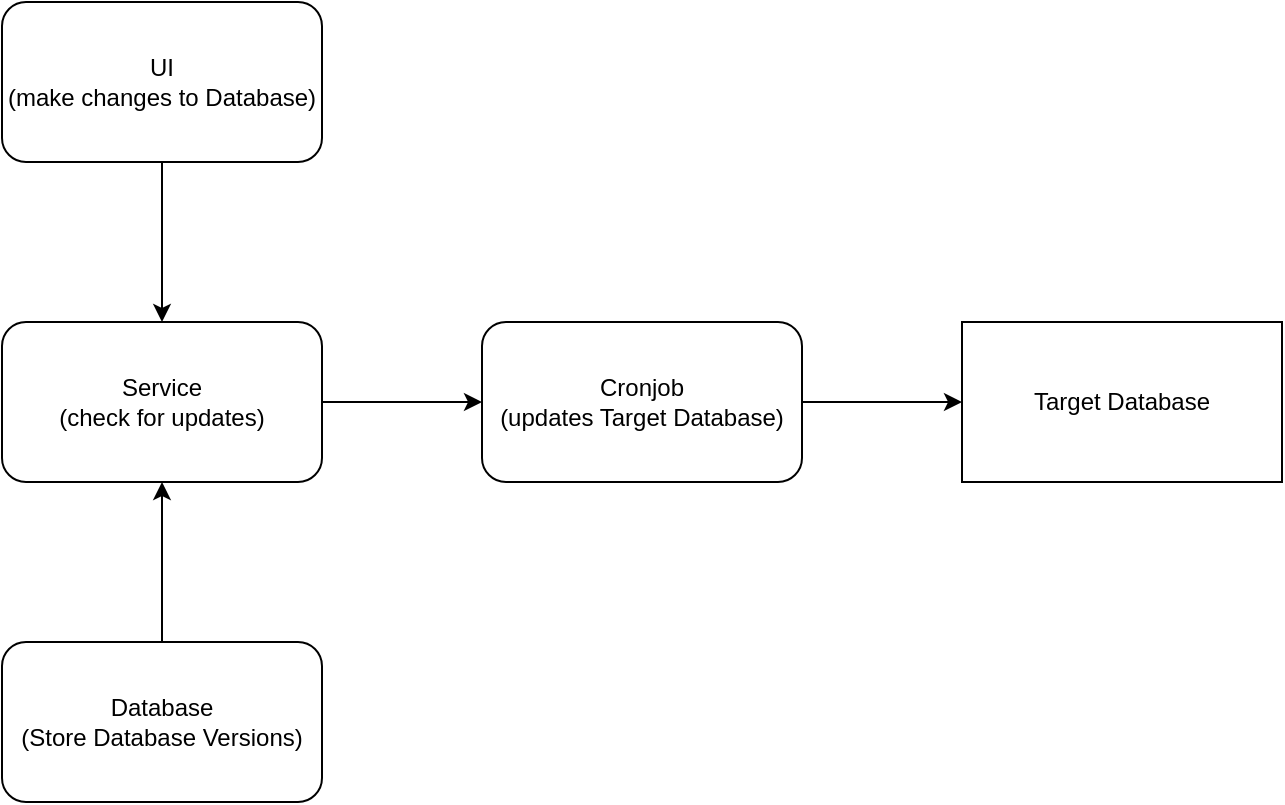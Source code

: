 <mxfile version="28.1.2" pages="2">
  <diagram name="Structure" id="yww6GxixALLdwQlshTQI">
    <mxGraphModel dx="703" dy="765" grid="1" gridSize="10" guides="1" tooltips="1" connect="1" arrows="1" fold="1" page="1" pageScale="1" pageWidth="827" pageHeight="1169" math="0" shadow="0">
      <root>
        <mxCell id="0" />
        <mxCell id="1" parent="0" />
        <mxCell id="sTX4fRAyZOR4v2RY1igR-3" style="edgeStyle=orthogonalEdgeStyle;rounded=0;orthogonalLoop=1;jettySize=auto;html=1;entryX=0.5;entryY=0;entryDx=0;entryDy=0;" edge="1" parent="1" source="sTX4fRAyZOR4v2RY1igR-1" target="sTX4fRAyZOR4v2RY1igR-2">
          <mxGeometry relative="1" as="geometry" />
        </mxCell>
        <mxCell id="sTX4fRAyZOR4v2RY1igR-1" value="UI&lt;div&gt;(make changes to Database&lt;span style=&quot;background-color: transparent; color: light-dark(rgb(0, 0, 0), rgb(255, 255, 255));&quot;&gt;)&lt;/span&gt;&lt;/div&gt;" style="rounded=1;whiteSpace=wrap;html=1;" vertex="1" parent="1">
          <mxGeometry x="160" y="360" width="160" height="80" as="geometry" />
        </mxCell>
        <mxCell id="sTX4fRAyZOR4v2RY1igR-5" style="edgeStyle=orthogonalEdgeStyle;rounded=0;orthogonalLoop=1;jettySize=auto;html=1;" edge="1" parent="1" source="sTX4fRAyZOR4v2RY1igR-2" target="sTX4fRAyZOR4v2RY1igR-4">
          <mxGeometry relative="1" as="geometry" />
        </mxCell>
        <mxCell id="sTX4fRAyZOR4v2RY1igR-2" value="Service&lt;div&gt;(check for updates)&lt;/div&gt;" style="rounded=1;whiteSpace=wrap;html=1;" vertex="1" parent="1">
          <mxGeometry x="160" y="520" width="160" height="80" as="geometry" />
        </mxCell>
        <mxCell id="sTX4fRAyZOR4v2RY1igR-10" style="edgeStyle=orthogonalEdgeStyle;rounded=0;orthogonalLoop=1;jettySize=auto;html=1;entryX=0;entryY=0.5;entryDx=0;entryDy=0;" edge="1" parent="1" source="sTX4fRAyZOR4v2RY1igR-4" target="sTX4fRAyZOR4v2RY1igR-9">
          <mxGeometry relative="1" as="geometry" />
        </mxCell>
        <mxCell id="sTX4fRAyZOR4v2RY1igR-4" value="Cronjob&lt;div&gt;(updates Target Database)&lt;/div&gt;" style="rounded=1;whiteSpace=wrap;html=1;" vertex="1" parent="1">
          <mxGeometry x="400" y="520" width="160" height="80" as="geometry" />
        </mxCell>
        <mxCell id="sTX4fRAyZOR4v2RY1igR-8" style="edgeStyle=orthogonalEdgeStyle;rounded=0;orthogonalLoop=1;jettySize=auto;html=1;entryX=0.5;entryY=1;entryDx=0;entryDy=0;" edge="1" parent="1" source="sTX4fRAyZOR4v2RY1igR-6" target="sTX4fRAyZOR4v2RY1igR-2">
          <mxGeometry relative="1" as="geometry" />
        </mxCell>
        <mxCell id="sTX4fRAyZOR4v2RY1igR-6" value="Database&lt;div&gt;(Store Database Versions)&lt;/div&gt;" style="rounded=1;whiteSpace=wrap;html=1;" vertex="1" parent="1">
          <mxGeometry x="160" y="680" width="160" height="80" as="geometry" />
        </mxCell>
        <mxCell id="sTX4fRAyZOR4v2RY1igR-9" value="Target Database" style="rounded=0;whiteSpace=wrap;html=1;" vertex="1" parent="1">
          <mxGeometry x="640" y="520" width="160" height="80" as="geometry" />
        </mxCell>
      </root>
    </mxGraphModel>
  </diagram>
  <diagram id="ctixkqNT8qEd1WcgeHwe" name="Page-2">
    <mxGraphModel dx="573" dy="624" grid="1" gridSize="10" guides="1" tooltips="1" connect="1" arrows="1" fold="1" page="1" pageScale="1" pageWidth="827" pageHeight="1169" math="0" shadow="0">
      <root>
        <mxCell id="0" />
        <mxCell id="1" parent="0" />
        <mxCell id="aPmfAace7drn0rS3H7Fa-3" style="edgeStyle=orthogonalEdgeStyle;rounded=0;orthogonalLoop=1;jettySize=auto;html=1;entryX=0;entryY=0.5;entryDx=0;entryDy=0;" edge="1" parent="1" source="aPmfAace7drn0rS3H7Fa-1" target="aPmfAace7drn0rS3H7Fa-2">
          <mxGeometry relative="1" as="geometry" />
        </mxCell>
        <mxCell id="aPmfAace7drn0rS3H7Fa-1" value="Create new Database Connection" style="rounded=1;whiteSpace=wrap;html=1;" vertex="1" parent="1">
          <mxGeometry x="200" y="360" width="160" height="80" as="geometry" />
        </mxCell>
        <mxCell id="aPmfAace7drn0rS3H7Fa-7" style="edgeStyle=orthogonalEdgeStyle;rounded=0;orthogonalLoop=1;jettySize=auto;html=1;entryX=0;entryY=0.5;entryDx=0;entryDy=0;" edge="1" parent="1" source="aPmfAace7drn0rS3H7Fa-2" target="aPmfAace7drn0rS3H7Fa-6">
          <mxGeometry relative="1" as="geometry" />
        </mxCell>
        <mxCell id="aPmfAace7drn0rS3H7Fa-2" value="Create a new Table" style="rounded=1;whiteSpace=wrap;html=1;" vertex="1" parent="1">
          <mxGeometry x="400" y="360" width="160" height="80" as="geometry" />
        </mxCell>
        <mxCell id="aPmfAace7drn0rS3H7Fa-9" style="edgeStyle=orthogonalEdgeStyle;rounded=0;orthogonalLoop=1;jettySize=auto;html=1;entryX=0;entryY=0.5;entryDx=0;entryDy=0;" edge="1" parent="1" source="aPmfAace7drn0rS3H7Fa-6" target="aPmfAace7drn0rS3H7Fa-8">
          <mxGeometry relative="1" as="geometry" />
        </mxCell>
        <mxCell id="aPmfAace7drn0rS3H7Fa-6" value="Insert Into the Postgres Database with state pending" style="rounded=1;whiteSpace=wrap;html=1;" vertex="1" parent="1">
          <mxGeometry x="600" y="360" width="160" height="80" as="geometry" />
        </mxCell>
        <mxCell id="aPmfAace7drn0rS3H7Fa-8" value="Cronjob apply the pending stuff to the remote database" style="rounded=1;whiteSpace=wrap;html=1;" vertex="1" parent="1">
          <mxGeometry x="800" y="360" width="160" height="80" as="geometry" />
        </mxCell>
      </root>
    </mxGraphModel>
  </diagram>
</mxfile>

